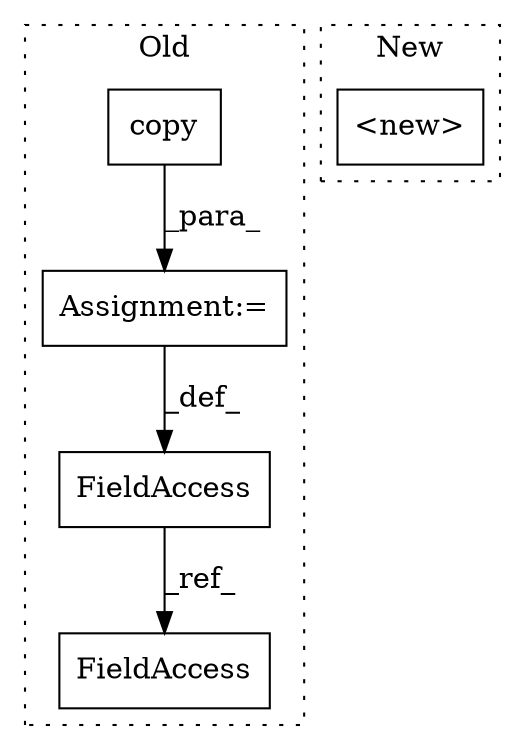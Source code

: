 digraph G {
subgraph cluster0 {
1 [label="copy" a="32" s="1005,1031" l="5,1" shape="box"];
3 [label="Assignment:=" a="7" s="1158" l="2" shape="box"];
4 [label="FieldAccess" a="22" s="1144" l="14" shape="box"];
5 [label="FieldAccess" a="22" s="1223" l="14" shape="box"];
label = "Old";
style="dotted";
}
subgraph cluster1 {
2 [label="<new>" a="46" s="503" l="8" shape="box"];
label = "New";
style="dotted";
}
1 -> 3 [label="_para_"];
3 -> 4 [label="_def_"];
4 -> 5 [label="_ref_"];
}